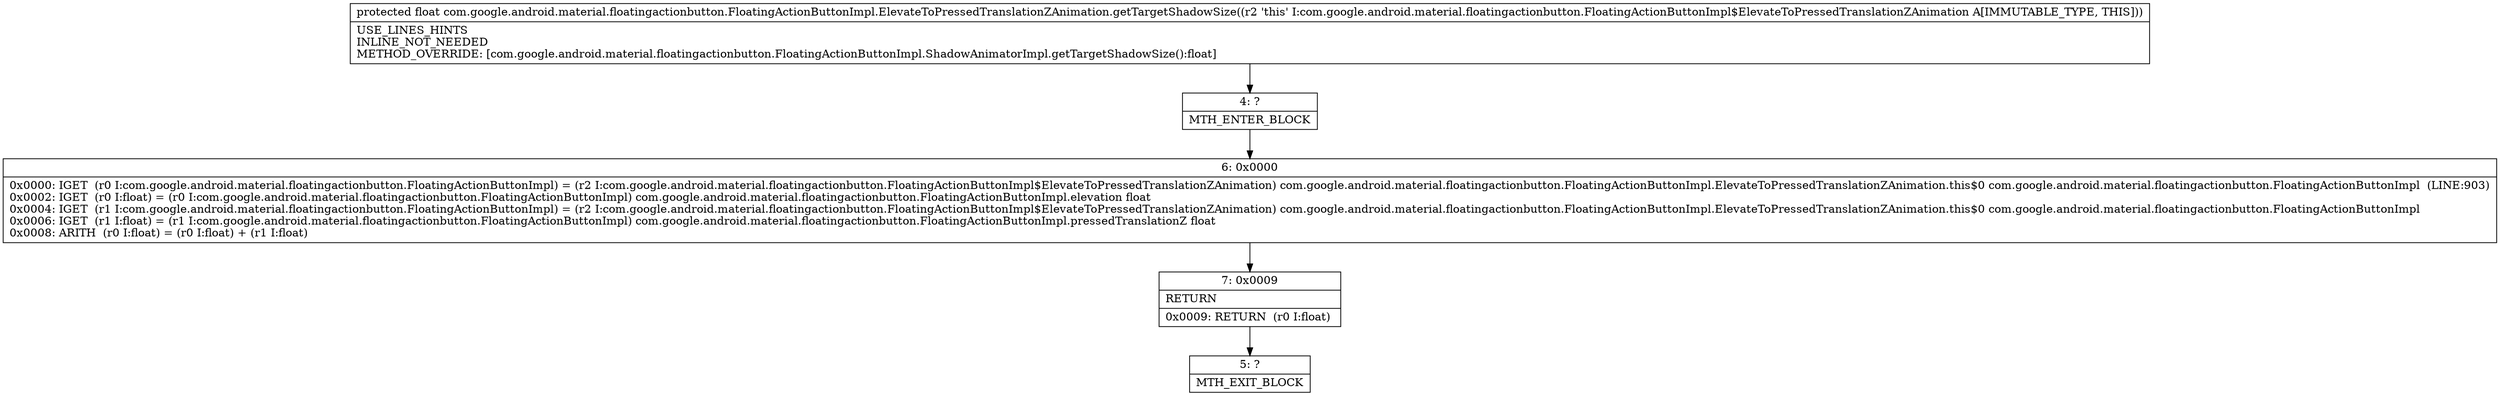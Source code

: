 digraph "CFG forcom.google.android.material.floatingactionbutton.FloatingActionButtonImpl.ElevateToPressedTranslationZAnimation.getTargetShadowSize()F" {
Node_4 [shape=record,label="{4\:\ ?|MTH_ENTER_BLOCK\l}"];
Node_6 [shape=record,label="{6\:\ 0x0000|0x0000: IGET  (r0 I:com.google.android.material.floatingactionbutton.FloatingActionButtonImpl) = (r2 I:com.google.android.material.floatingactionbutton.FloatingActionButtonImpl$ElevateToPressedTranslationZAnimation) com.google.android.material.floatingactionbutton.FloatingActionButtonImpl.ElevateToPressedTranslationZAnimation.this$0 com.google.android.material.floatingactionbutton.FloatingActionButtonImpl  (LINE:903)\l0x0002: IGET  (r0 I:float) = (r0 I:com.google.android.material.floatingactionbutton.FloatingActionButtonImpl) com.google.android.material.floatingactionbutton.FloatingActionButtonImpl.elevation float \l0x0004: IGET  (r1 I:com.google.android.material.floatingactionbutton.FloatingActionButtonImpl) = (r2 I:com.google.android.material.floatingactionbutton.FloatingActionButtonImpl$ElevateToPressedTranslationZAnimation) com.google.android.material.floatingactionbutton.FloatingActionButtonImpl.ElevateToPressedTranslationZAnimation.this$0 com.google.android.material.floatingactionbutton.FloatingActionButtonImpl \l0x0006: IGET  (r1 I:float) = (r1 I:com.google.android.material.floatingactionbutton.FloatingActionButtonImpl) com.google.android.material.floatingactionbutton.FloatingActionButtonImpl.pressedTranslationZ float \l0x0008: ARITH  (r0 I:float) = (r0 I:float) + (r1 I:float) \l}"];
Node_7 [shape=record,label="{7\:\ 0x0009|RETURN\l|0x0009: RETURN  (r0 I:float) \l}"];
Node_5 [shape=record,label="{5\:\ ?|MTH_EXIT_BLOCK\l}"];
MethodNode[shape=record,label="{protected float com.google.android.material.floatingactionbutton.FloatingActionButtonImpl.ElevateToPressedTranslationZAnimation.getTargetShadowSize((r2 'this' I:com.google.android.material.floatingactionbutton.FloatingActionButtonImpl$ElevateToPressedTranslationZAnimation A[IMMUTABLE_TYPE, THIS]))  | USE_LINES_HINTS\lINLINE_NOT_NEEDED\lMETHOD_OVERRIDE: [com.google.android.material.floatingactionbutton.FloatingActionButtonImpl.ShadowAnimatorImpl.getTargetShadowSize():float]\l}"];
MethodNode -> Node_4;Node_4 -> Node_6;
Node_6 -> Node_7;
Node_7 -> Node_5;
}

